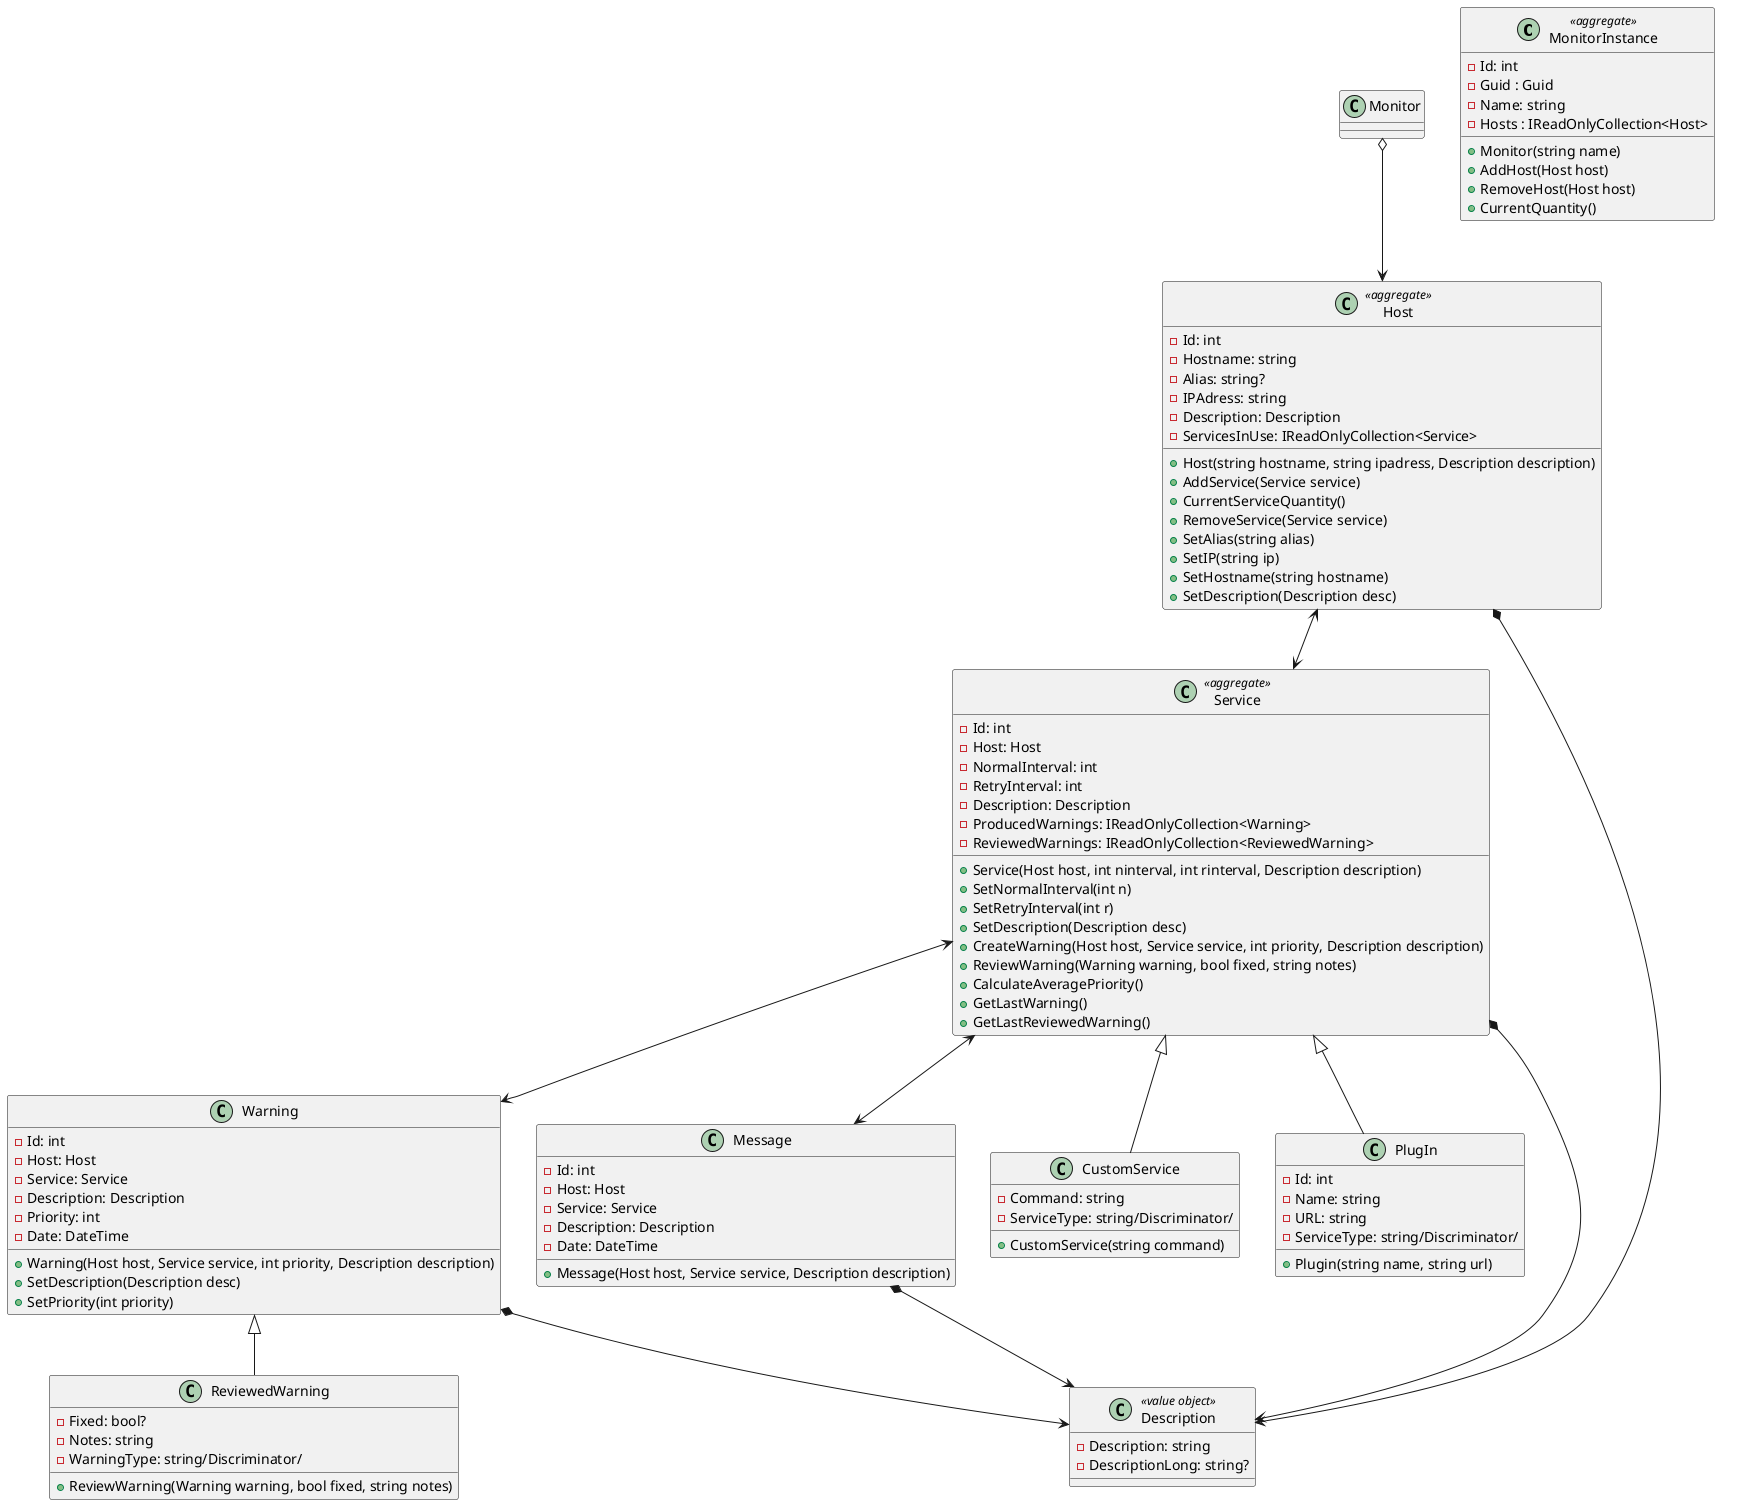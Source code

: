 @startuml

class MonitorInstance <<aggregate>>{
    - Id: int
    - Guid : Guid
    - Name: string
    - Hosts : IReadOnlyCollection<Host>
    + Monitor(string name)
    + AddHost(Host host)
    + RemoveHost(Host host)
    + CurrentQuantity()
}
class Message{
    -Id: int
    -Host: Host
    -Service: Service
    -Description: Description
    -Date: DateTime
    +Message(Host host, Service service, Description description)
}
class Host <<aggregate>>{
    -Id: int
    -Hostname: string
    -Alias: string?
    -IPAdress: string
    -Description: Description
    -ServicesInUse: IReadOnlyCollection<Service>
    +Host(string hostname, string ipadress, Description description)
    +AddService(Service service)
    +CurrentServiceQuantity()
    +RemoveService(Service service)
    +SetAlias(string alias)
    +SetIP(string ip)
    +SetHostname(string hostname)
    +SetDescription(Description desc)
}
class Service<<aggregate>>{
    -Id: int
    -Host: Host
    -NormalInterval: int
    -RetryInterval: int
    -Description: Description
    -ProducedWarnings: IReadOnlyCollection<Warning>
    -ReviewedWarnings: IReadOnlyCollection<ReviewedWarning>
    +Service(Host host, int ninterval, int rinterval, Description description)
    +SetNormalInterval(int n)
    +SetRetryInterval(int r)
    +SetDescription(Description desc)
    +CreateWarning(Host host, Service service, int priority, Description description)
    +ReviewWarning(Warning warning, bool fixed, string notes)
    +CalculateAveragePriority()
    +GetLastWarning()
    +GetLastReviewedWarning()

}

class CustomService{
    -Command: string
    -ServiceType: string/Discriminator/
    +CustomService(string command)
}

class PlugIn{
    -Id: int
    -Name: string
    -URL: string
    -ServiceType: string/Discriminator/
    +Plugin(string name, string url)
}

class Description <<value object>>{
    -Description: string
    -DescriptionLong: string?
}

class Warning{
    -Id: int
    -Host: Host
    -Service: Service
    -Description: Description
    -Priority: int
    -Date: DateTime
    +Warning(Host host, Service service, int priority, Description description)
    +SetDescription(Description desc)
    +SetPriority(int priority)
    
}

class ReviewedWarning{
    -Fixed: bool?
    -Notes: string
    -WarningType: string/Discriminator/
    +ReviewWarning(Warning warning, bool fixed, string notes)
}



ReviewedWarning -up-|> Warning
CustomService -up-|> Service
PlugIn -up-|> Service
Host *--> Description
Service *--> Description
Warning *--> Description
Message *--> Description
Host <--> Service
Monitor o--> Host
Service <--> Warning
Service <--> Message

@enduml